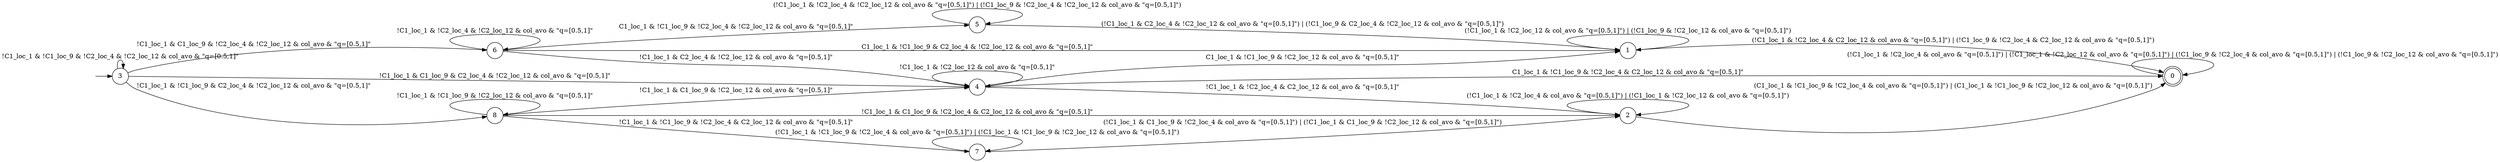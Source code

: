 digraph G {
  rankdir=LR
  node [shape="circle"]
  I [label="", style=invis, width=0]
  I -> 3
  0 [label="0", peripheries=2]
  0 -> 0 [label="(!C1_loc_1 & !C2_loc_4 & col_avo & \"q=[0.5,1]\") | (!C1_loc_1 & !C2_loc_12 & col_avo & \"q=[0.5,1]\") | (!C1_loc_9 & !C2_loc_4 & col_avo & \"q=[0.5,1]\") | (!C1_loc_9 & !C2_loc_12 & col_avo & \"q=[0.5,1]\")"]
  1 [label="1"]
  1 -> 0 [label="(!C1_loc_1 & !C2_loc_4 & C2_loc_12 & col_avo & \"q=[0.5,1]\") | (!C1_loc_9 & !C2_loc_4 & C2_loc_12 & col_avo & \"q=[0.5,1]\")"]
  1 -> 1 [label="(!C1_loc_1 & !C2_loc_12 & col_avo & \"q=[0.5,1]\") | (!C1_loc_9 & !C2_loc_12 & col_avo & \"q=[0.5,1]\")"]
  2 [label="2"]
  2 -> 0 [label="(C1_loc_1 & !C1_loc_9 & !C2_loc_4 & col_avo & \"q=[0.5,1]\") | (C1_loc_1 & !C1_loc_9 & !C2_loc_12 & col_avo & \"q=[0.5,1]\")"]
  2 -> 2 [label="(!C1_loc_1 & !C2_loc_4 & col_avo & \"q=[0.5,1]\") | (!C1_loc_1 & !C2_loc_12 & col_avo & \"q=[0.5,1]\")"]
  3 [label="3"]
  3 -> 3 [label="!C1_loc_1 & !C1_loc_9 & !C2_loc_4 & !C2_loc_12 & col_avo & \"q=[0.5,1]\""]
  3 -> 4 [label="!C1_loc_1 & C1_loc_9 & C2_loc_4 & !C2_loc_12 & col_avo & \"q=[0.5,1]\""]
  3 -> 6 [label="!C1_loc_1 & C1_loc_9 & !C2_loc_4 & !C2_loc_12 & col_avo & \"q=[0.5,1]\""]
  3 -> 8 [label="!C1_loc_1 & !C1_loc_9 & C2_loc_4 & !C2_loc_12 & col_avo & \"q=[0.5,1]\""]
  4 [label="4"]
  4 -> 0 [label="C1_loc_1 & !C1_loc_9 & !C2_loc_4 & C2_loc_12 & col_avo & \"q=[0.5,1]\""]
  4 -> 1 [label="C1_loc_1 & !C1_loc_9 & !C2_loc_12 & col_avo & \"q=[0.5,1]\""]
  4 -> 2 [label="!C1_loc_1 & !C2_loc_4 & C2_loc_12 & col_avo & \"q=[0.5,1]\""]
  4 -> 4 [label="!C1_loc_1 & !C2_loc_12 & col_avo & \"q=[0.5,1]\""]
  5 [label="5"]
  5 -> 1 [label="(!C1_loc_1 & C2_loc_4 & !C2_loc_12 & col_avo & \"q=[0.5,1]\") | (!C1_loc_9 & C2_loc_4 & !C2_loc_12 & col_avo & \"q=[0.5,1]\")"]
  5 -> 5 [label="(!C1_loc_1 & !C2_loc_4 & !C2_loc_12 & col_avo & \"q=[0.5,1]\") | (!C1_loc_9 & !C2_loc_4 & !C2_loc_12 & col_avo & \"q=[0.5,1]\")"]
  6 [label="6"]
  6 -> 1 [label="C1_loc_1 & !C1_loc_9 & C2_loc_4 & !C2_loc_12 & col_avo & \"q=[0.5,1]\""]
  6 -> 4 [label="!C1_loc_1 & C2_loc_4 & !C2_loc_12 & col_avo & \"q=[0.5,1]\""]
  6 -> 5 [label="C1_loc_1 & !C1_loc_9 & !C2_loc_4 & !C2_loc_12 & col_avo & \"q=[0.5,1]\""]
  6 -> 6 [label="!C1_loc_1 & !C2_loc_4 & !C2_loc_12 & col_avo & \"q=[0.5,1]\""]
  7 [label="7"]
  7 -> 2 [label="(!C1_loc_1 & C1_loc_9 & !C2_loc_4 & col_avo & \"q=[0.5,1]\") | (!C1_loc_1 & C1_loc_9 & !C2_loc_12 & col_avo & \"q=[0.5,1]\")"]
  7 -> 7 [label="(!C1_loc_1 & !C1_loc_9 & !C2_loc_4 & col_avo & \"q=[0.5,1]\") | (!C1_loc_1 & !C1_loc_9 & !C2_loc_12 & col_avo & \"q=[0.5,1]\")"]
  8 [label="8"]
  8 -> 2 [label="!C1_loc_1 & C1_loc_9 & !C2_loc_4 & C2_loc_12 & col_avo & \"q=[0.5,1]\""]
  8 -> 4 [label="!C1_loc_1 & C1_loc_9 & !C2_loc_12 & col_avo & \"q=[0.5,1]\""]
  8 -> 7 [label="!C1_loc_1 & !C1_loc_9 & !C2_loc_4 & C2_loc_12 & col_avo & \"q=[0.5,1]\""]
  8 -> 8 [label="!C1_loc_1 & !C1_loc_9 & !C2_loc_12 & col_avo & \"q=[0.5,1]\""]
}
